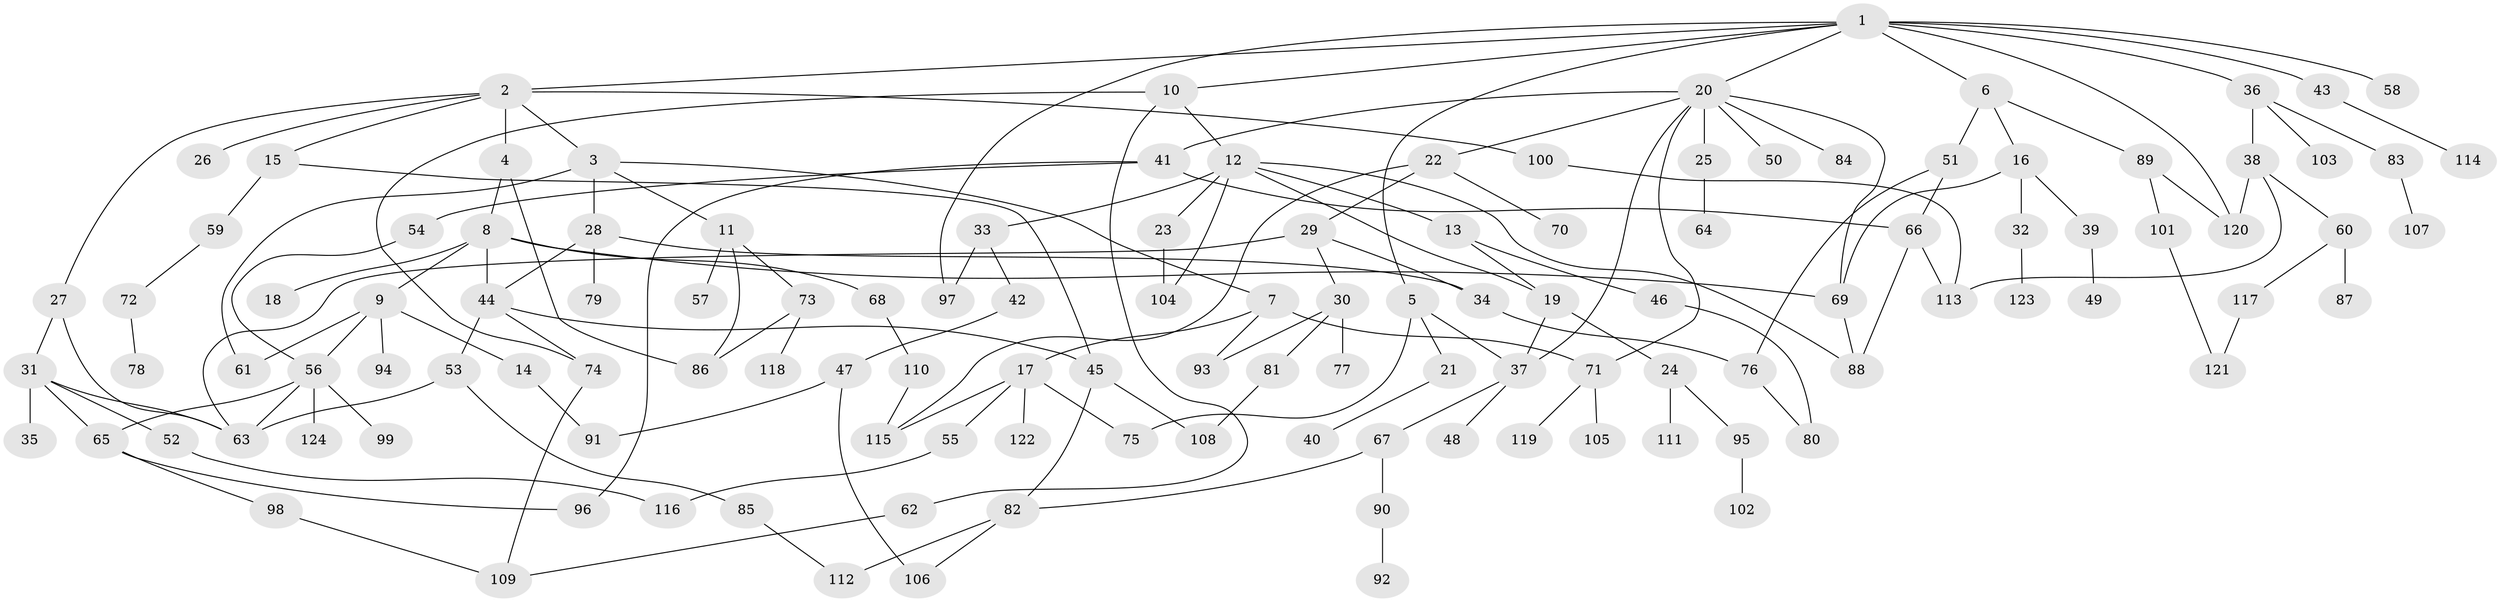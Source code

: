 // coarse degree distribution, {10: 0.02040816326530612, 7: 0.08163265306122448, 5: 0.061224489795918366, 3: 0.14285714285714285, 4: 0.14285714285714285, 6: 0.04081632653061224, 2: 0.10204081632653061, 14: 0.02040816326530612, 1: 0.3469387755102041, 8: 0.02040816326530612, 9: 0.02040816326530612}
// Generated by graph-tools (version 1.1) at 2025/16/03/04/25 18:16:55]
// undirected, 124 vertices, 167 edges
graph export_dot {
graph [start="1"]
  node [color=gray90,style=filled];
  1;
  2;
  3;
  4;
  5;
  6;
  7;
  8;
  9;
  10;
  11;
  12;
  13;
  14;
  15;
  16;
  17;
  18;
  19;
  20;
  21;
  22;
  23;
  24;
  25;
  26;
  27;
  28;
  29;
  30;
  31;
  32;
  33;
  34;
  35;
  36;
  37;
  38;
  39;
  40;
  41;
  42;
  43;
  44;
  45;
  46;
  47;
  48;
  49;
  50;
  51;
  52;
  53;
  54;
  55;
  56;
  57;
  58;
  59;
  60;
  61;
  62;
  63;
  64;
  65;
  66;
  67;
  68;
  69;
  70;
  71;
  72;
  73;
  74;
  75;
  76;
  77;
  78;
  79;
  80;
  81;
  82;
  83;
  84;
  85;
  86;
  87;
  88;
  89;
  90;
  91;
  92;
  93;
  94;
  95;
  96;
  97;
  98;
  99;
  100;
  101;
  102;
  103;
  104;
  105;
  106;
  107;
  108;
  109;
  110;
  111;
  112;
  113;
  114;
  115;
  116;
  117;
  118;
  119;
  120;
  121;
  122;
  123;
  124;
  1 -- 2;
  1 -- 5;
  1 -- 6;
  1 -- 10;
  1 -- 20;
  1 -- 36;
  1 -- 43;
  1 -- 58;
  1 -- 120;
  1 -- 97;
  2 -- 3;
  2 -- 4;
  2 -- 15;
  2 -- 26;
  2 -- 27;
  2 -- 100;
  3 -- 7;
  3 -- 11;
  3 -- 28;
  3 -- 61;
  4 -- 8;
  4 -- 86;
  5 -- 21;
  5 -- 37;
  5 -- 75;
  6 -- 16;
  6 -- 51;
  6 -- 89;
  7 -- 17;
  7 -- 71;
  7 -- 93;
  8 -- 9;
  8 -- 18;
  8 -- 68;
  8 -- 69;
  8 -- 44;
  9 -- 14;
  9 -- 94;
  9 -- 56;
  9 -- 61;
  10 -- 12;
  10 -- 62;
  10 -- 74;
  11 -- 57;
  11 -- 73;
  11 -- 86;
  12 -- 13;
  12 -- 19;
  12 -- 23;
  12 -- 33;
  12 -- 104;
  12 -- 88;
  13 -- 46;
  13 -- 19;
  14 -- 91;
  15 -- 59;
  15 -- 45;
  16 -- 32;
  16 -- 39;
  16 -- 69;
  17 -- 55;
  17 -- 75;
  17 -- 115;
  17 -- 122;
  19 -- 24;
  19 -- 37;
  20 -- 22;
  20 -- 25;
  20 -- 41;
  20 -- 50;
  20 -- 84;
  20 -- 37;
  20 -- 69;
  20 -- 71;
  21 -- 40;
  22 -- 29;
  22 -- 70;
  22 -- 115;
  23 -- 104;
  24 -- 95;
  24 -- 111;
  25 -- 64;
  27 -- 31;
  27 -- 63;
  28 -- 34;
  28 -- 44;
  28 -- 79;
  29 -- 30;
  29 -- 63;
  29 -- 34;
  30 -- 77;
  30 -- 81;
  30 -- 93;
  31 -- 35;
  31 -- 52;
  31 -- 65;
  31 -- 63;
  32 -- 123;
  33 -- 42;
  33 -- 97;
  34 -- 76;
  36 -- 38;
  36 -- 83;
  36 -- 103;
  37 -- 48;
  37 -- 67;
  38 -- 60;
  38 -- 113;
  38 -- 120;
  39 -- 49;
  41 -- 54;
  41 -- 66;
  41 -- 96;
  42 -- 47;
  43 -- 114;
  44 -- 45;
  44 -- 53;
  44 -- 74;
  45 -- 82;
  45 -- 108;
  46 -- 80;
  47 -- 91;
  47 -- 106;
  51 -- 66;
  51 -- 76;
  52 -- 116;
  53 -- 63;
  53 -- 85;
  54 -- 56;
  55 -- 116;
  56 -- 65;
  56 -- 99;
  56 -- 124;
  56 -- 63;
  59 -- 72;
  60 -- 87;
  60 -- 117;
  62 -- 109;
  65 -- 96;
  65 -- 98;
  66 -- 88;
  66 -- 113;
  67 -- 90;
  67 -- 82;
  68 -- 110;
  69 -- 88;
  71 -- 105;
  71 -- 119;
  72 -- 78;
  73 -- 118;
  73 -- 86;
  74 -- 109;
  76 -- 80;
  81 -- 108;
  82 -- 106;
  82 -- 112;
  83 -- 107;
  85 -- 112;
  89 -- 101;
  89 -- 120;
  90 -- 92;
  95 -- 102;
  98 -- 109;
  100 -- 113;
  101 -- 121;
  110 -- 115;
  117 -- 121;
}
